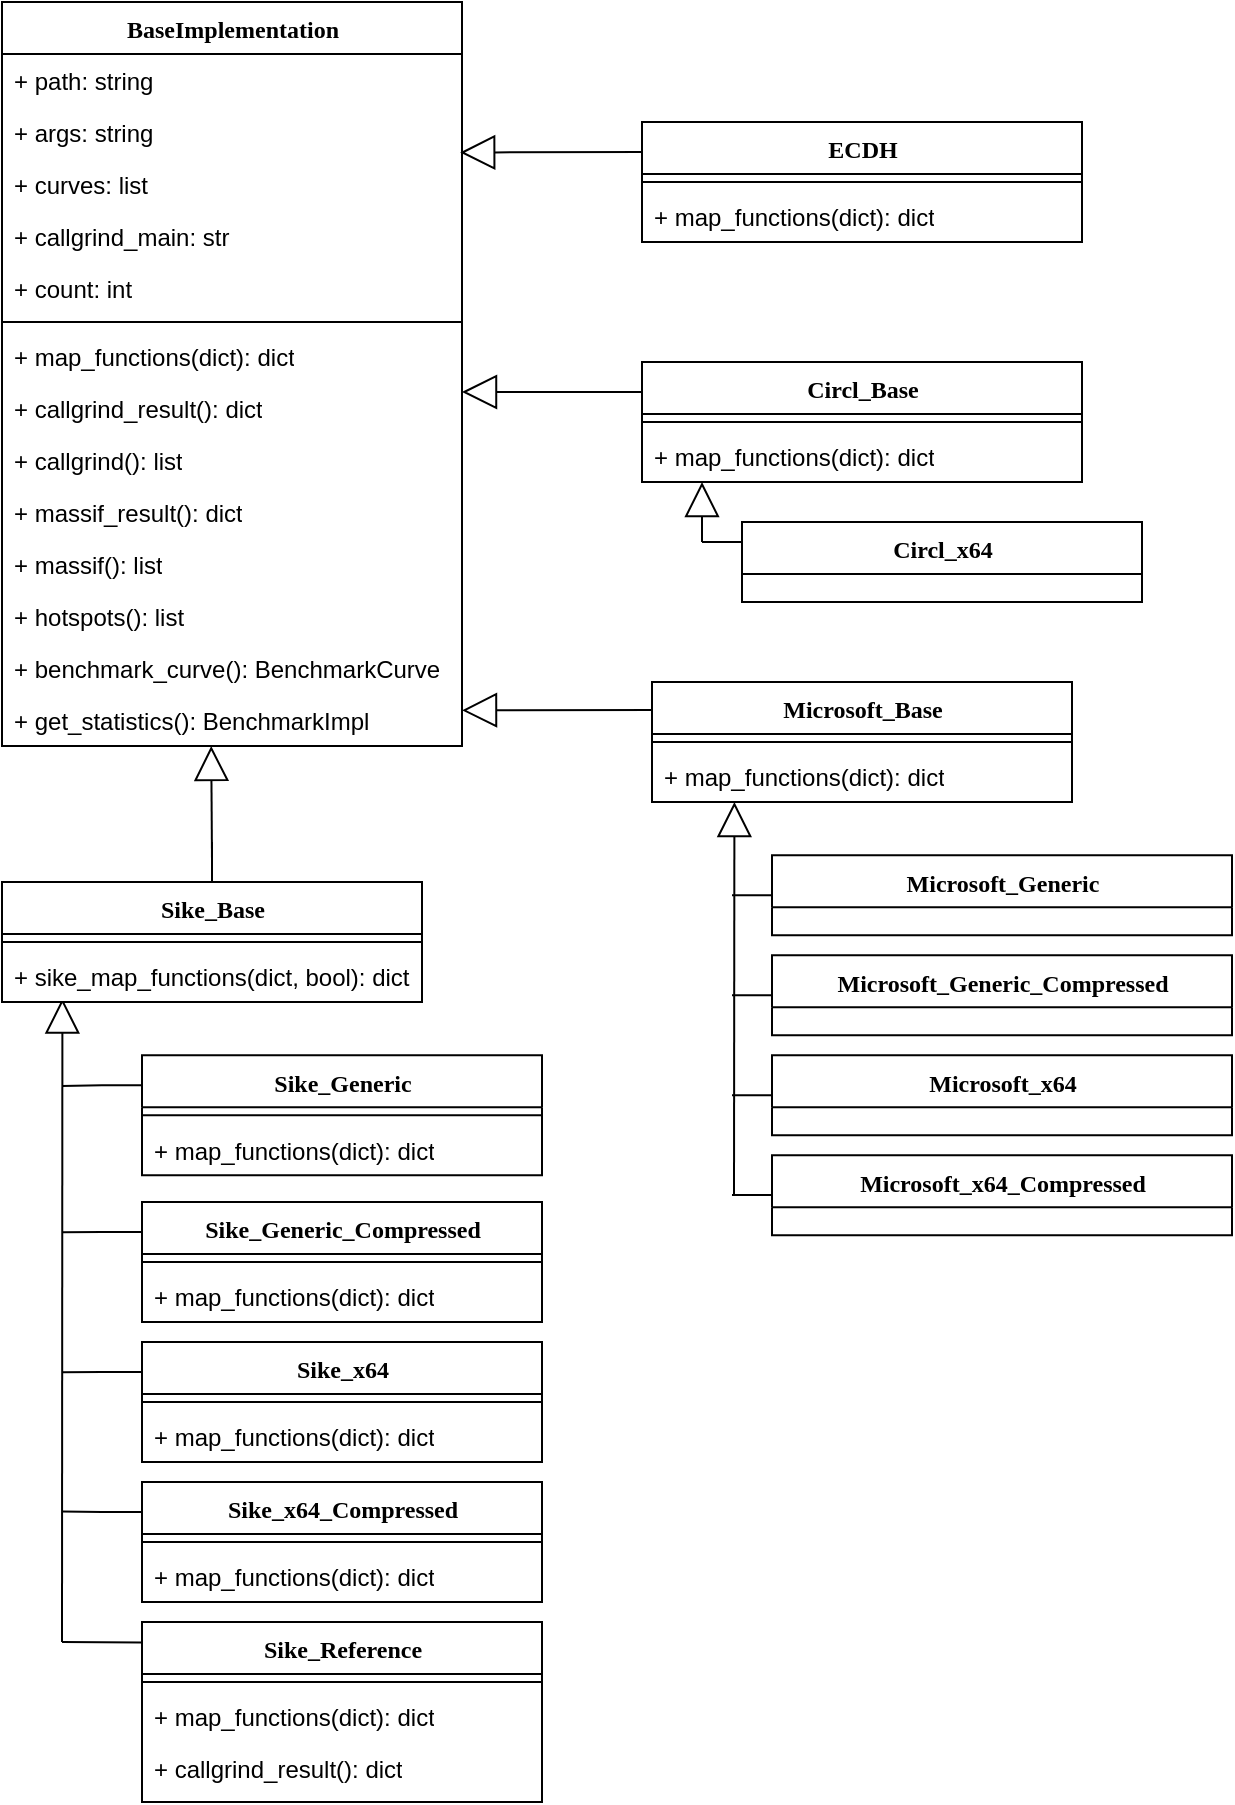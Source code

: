 <mxfile version="13.7.5"><diagram name="Page-1" id="9f46799a-70d6-7492-0946-bef42562c5a5"><mxGraphModel dx="1885" dy="1133" grid="1" gridSize="10" guides="1" tooltips="1" connect="1" arrows="1" fold="1" page="1" pageScale="1" pageWidth="1100" pageHeight="850" background="#ffffff" math="0" shadow="0" extFonts="Permanent Marker^https://fonts.googleapis.com/css?family=Permanent+Marker"><root><mxCell id="0"/><mxCell id="1" parent="0"/><mxCell id="nYRwLhp5gSE303dri_cN-49" style="edgeStyle=orthogonalEdgeStyle;rounded=0;orthogonalLoop=1;jettySize=auto;html=1;endArrow=none;endFill=0;endSize=15;" edge="1" parent="1" source="nYRwLhp5gSE303dri_cN-33"><mxGeometry relative="1" as="geometry"><mxPoint x="565" y="476.62" as="targetPoint"/></mxGeometry></mxCell><mxCell id="nYRwLhp5gSE303dri_cN-50" style="edgeStyle=orthogonalEdgeStyle;rounded=0;orthogonalLoop=1;jettySize=auto;html=1;endArrow=none;endFill=0;endSize=15;" edge="1" parent="1" source="nYRwLhp5gSE303dri_cN-36"><mxGeometry relative="1" as="geometry"><mxPoint x="565" y="526.62" as="targetPoint"/></mxGeometry></mxCell><mxCell id="nYRwLhp5gSE303dri_cN-51" style="edgeStyle=orthogonalEdgeStyle;rounded=0;orthogonalLoop=1;jettySize=auto;html=1;endArrow=none;endFill=0;endSize=15;" edge="1" parent="1" source="nYRwLhp5gSE303dri_cN-27"><mxGeometry relative="1" as="geometry"><mxPoint x="565" y="576.62" as="targetPoint"/></mxGeometry></mxCell><mxCell id="nYRwLhp5gSE303dri_cN-48" value="" style="endArrow=block;html=1;entryX=0.106;entryY=1.13;entryDx=0;entryDy=0;entryPerimeter=0;endFill=0;endSize=15;" edge="1" parent="1"><mxGeometry width="50" height="50" relative="1" as="geometry"><mxPoint x="566" y="626.62" as="sourcePoint"/><mxPoint x="566.2" y="430.0" as="targetPoint"/></mxGeometry></mxCell><mxCell id="nYRwLhp5gSE303dri_cN-54" style="edgeStyle=orthogonalEdgeStyle;rounded=0;orthogonalLoop=1;jettySize=auto;html=1;endArrow=none;endFill=0;endSize=15;" edge="1" parent="1"><mxGeometry relative="1" as="geometry"><mxPoint x="565" y="626.56" as="targetPoint"/><mxPoint x="585" y="626.56" as="sourcePoint"/></mxGeometry></mxCell><mxCell id="nYRwLhp5gSE303dri_cN-61" style="edgeStyle=orthogonalEdgeStyle;rounded=0;orthogonalLoop=1;jettySize=auto;html=1;exitX=0;exitY=0.25;exitDx=0;exitDy=0;endArrow=none;endFill=0;endSize=15;" edge="1" parent="1" source="78961159f06e98e8-82"><mxGeometry relative="1" as="geometry"><mxPoint x="230" y="572" as="targetPoint"/></mxGeometry></mxCell><mxCell id="nYRwLhp5gSE303dri_cN-63" style="edgeStyle=orthogonalEdgeStyle;rounded=0;orthogonalLoop=1;jettySize=auto;html=1;exitX=0;exitY=0.25;exitDx=0;exitDy=0;endArrow=none;endFill=0;endSize=15;" edge="1" parent="1" source="nYRwLhp5gSE303dri_cN-11"><mxGeometry relative="1" as="geometry"><mxPoint x="230" y="645.07" as="targetPoint"/></mxGeometry></mxCell><mxCell id="nYRwLhp5gSE303dri_cN-64" style="edgeStyle=orthogonalEdgeStyle;rounded=0;orthogonalLoop=1;jettySize=auto;html=1;exitX=0;exitY=0.25;exitDx=0;exitDy=0;endArrow=none;endFill=0;endSize=15;" edge="1" parent="1" source="nYRwLhp5gSE303dri_cN-14"><mxGeometry relative="1" as="geometry"><mxPoint x="230" y="715.07" as="targetPoint"/></mxGeometry></mxCell><mxCell id="nYRwLhp5gSE303dri_cN-67" style="edgeStyle=orthogonalEdgeStyle;rounded=0;orthogonalLoop=1;jettySize=auto;html=1;exitX=0;exitY=0.25;exitDx=0;exitDy=0;endArrow=none;endFill=0;endSize=15;" edge="1" parent="1" source="nYRwLhp5gSE303dri_cN-17"><mxGeometry relative="1" as="geometry"><mxPoint x="230" y="784.81" as="targetPoint"/></mxGeometry></mxCell><mxCell id="nYRwLhp5gSE303dri_cN-60" value="" style="endArrow=block;html=1;entryX=0.106;entryY=1.13;entryDx=0;entryDy=0;entryPerimeter=0;endFill=0;endSize=15;" edge="1" parent="1"><mxGeometry width="50" height="50" relative="1" as="geometry"><mxPoint x="230" y="850" as="sourcePoint"/><mxPoint x="230.2" y="528.31" as="targetPoint"/></mxGeometry></mxCell><mxCell id="nYRwLhp5gSE303dri_cN-68" style="edgeStyle=orthogonalEdgeStyle;rounded=0;orthogonalLoop=1;jettySize=auto;html=1;exitX=0;exitY=0.25;exitDx=0;exitDy=0;endArrow=none;endFill=0;endSize=15;" edge="1" parent="1"><mxGeometry relative="1" as="geometry"><mxPoint x="230" y="850.01" as="targetPoint"/><mxPoint x="270" y="850.2" as="sourcePoint"/><Array as="points"><mxPoint x="230" y="850.2"/></Array></mxGeometry></mxCell><mxCell id="nYRwLhp5gSE303dri_cN-70" style="edgeStyle=orthogonalEdgeStyle;rounded=0;orthogonalLoop=1;jettySize=auto;html=1;endArrow=none;endFill=0;endSize=15;" edge="1" parent="1" source="nYRwLhp5gSE303dri_cN-57"><mxGeometry relative="1" as="geometry"><mxPoint x="305" y="450" as="targetPoint"/></mxGeometry></mxCell><mxCell id="nYRwLhp5gSE303dri_cN-57" value="Sike_Base" style="swimlane;html=1;fontStyle=1;align=center;verticalAlign=top;childLayout=stackLayout;horizontal=1;startSize=26;horizontalStack=0;resizeParent=1;resizeLast=0;collapsible=1;marginBottom=0;swimlaneFillColor=#ffffff;rounded=0;shadow=0;comic=0;labelBackgroundColor=none;strokeWidth=1;fillColor=none;fontFamily=Verdana;fontSize=12" vertex="1" parent="1"><mxGeometry x="200" y="470" width="210" height="60" as="geometry"/></mxCell><mxCell id="nYRwLhp5gSE303dri_cN-58" value="" style="line;html=1;strokeWidth=1;fillColor=none;align=left;verticalAlign=middle;spacingTop=-1;spacingLeft=3;spacingRight=3;rotatable=0;labelPosition=right;points=[];portConstraint=eastwest;" vertex="1" parent="nYRwLhp5gSE303dri_cN-57"><mxGeometry y="26" width="210" height="8" as="geometry"/></mxCell><mxCell id="nYRwLhp5gSE303dri_cN-59" value="+ sike_map_functions(dict, bool): dict" style="text;html=1;strokeColor=none;fillColor=none;align=left;verticalAlign=top;spacingLeft=4;spacingRight=4;whiteSpace=wrap;overflow=hidden;rotatable=0;points=[[0,0.5],[1,0.5]];portConstraint=eastwest;" vertex="1" parent="nYRwLhp5gSE303dri_cN-57"><mxGeometry y="34" width="210" height="26" as="geometry"/></mxCell><mxCell id="78961159f06e98e8-82" value="Sike_Generic" style="swimlane;html=1;fontStyle=1;align=center;verticalAlign=top;childLayout=stackLayout;horizontal=1;startSize=26;horizontalStack=0;resizeParent=1;resizeLast=0;collapsible=1;marginBottom=0;swimlaneFillColor=#ffffff;rounded=0;shadow=0;comic=0;labelBackgroundColor=none;strokeWidth=1;fillColor=none;fontFamily=Verdana;fontSize=12" parent="1" vertex="1"><mxGeometry x="270" y="556.62" width="200" height="60" as="geometry"/></mxCell><mxCell id="78961159f06e98e8-90" value="" style="line;html=1;strokeWidth=1;fillColor=none;align=left;verticalAlign=middle;spacingTop=-1;spacingLeft=3;spacingRight=3;rotatable=0;labelPosition=right;points=[];portConstraint=eastwest;" parent="78961159f06e98e8-82" vertex="1"><mxGeometry y="26" width="200" height="8" as="geometry"/></mxCell><mxCell id="nYRwLhp5gSE303dri_cN-10" value="+ map_functions(dict): dict" style="text;html=1;strokeColor=none;fillColor=none;align=left;verticalAlign=top;spacingLeft=4;spacingRight=4;whiteSpace=wrap;overflow=hidden;rotatable=0;points=[[0,0.5],[1,0.5]];portConstraint=eastwest;" vertex="1" parent="78961159f06e98e8-82"><mxGeometry y="34" width="200" height="26" as="geometry"/></mxCell><mxCell id="nYRwLhp5gSE303dri_cN-11" value="Sike_Generic_Compressed" style="swimlane;html=1;fontStyle=1;align=center;verticalAlign=top;childLayout=stackLayout;horizontal=1;startSize=26;horizontalStack=0;resizeParent=1;resizeLast=0;collapsible=1;marginBottom=0;swimlaneFillColor=#ffffff;rounded=0;shadow=0;comic=0;labelBackgroundColor=none;strokeWidth=1;fillColor=none;fontFamily=Verdana;fontSize=12" vertex="1" parent="1"><mxGeometry x="270" y="630" width="200" height="60" as="geometry"/></mxCell><mxCell id="nYRwLhp5gSE303dri_cN-12" value="" style="line;html=1;strokeWidth=1;fillColor=none;align=left;verticalAlign=middle;spacingTop=-1;spacingLeft=3;spacingRight=3;rotatable=0;labelPosition=right;points=[];portConstraint=eastwest;" vertex="1" parent="nYRwLhp5gSE303dri_cN-11"><mxGeometry y="26" width="200" height="8" as="geometry"/></mxCell><mxCell id="nYRwLhp5gSE303dri_cN-13" value="+ map_functions(dict): dict" style="text;html=1;strokeColor=none;fillColor=none;align=left;verticalAlign=top;spacingLeft=4;spacingRight=4;whiteSpace=wrap;overflow=hidden;rotatable=0;points=[[0,0.5],[1,0.5]];portConstraint=eastwest;" vertex="1" parent="nYRwLhp5gSE303dri_cN-11"><mxGeometry y="34" width="200" height="26" as="geometry"/></mxCell><mxCell id="nYRwLhp5gSE303dri_cN-14" value="Sike_x64" style="swimlane;html=1;fontStyle=1;align=center;verticalAlign=top;childLayout=stackLayout;horizontal=1;startSize=26;horizontalStack=0;resizeParent=1;resizeLast=0;collapsible=1;marginBottom=0;swimlaneFillColor=#ffffff;rounded=0;shadow=0;comic=0;labelBackgroundColor=none;strokeWidth=1;fillColor=none;fontFamily=Verdana;fontSize=12" vertex="1" parent="1"><mxGeometry x="270" y="700" width="200" height="60" as="geometry"/></mxCell><mxCell id="nYRwLhp5gSE303dri_cN-15" value="" style="line;html=1;strokeWidth=1;fillColor=none;align=left;verticalAlign=middle;spacingTop=-1;spacingLeft=3;spacingRight=3;rotatable=0;labelPosition=right;points=[];portConstraint=eastwest;" vertex="1" parent="nYRwLhp5gSE303dri_cN-14"><mxGeometry y="26" width="200" height="8" as="geometry"/></mxCell><mxCell id="nYRwLhp5gSE303dri_cN-16" value="+ map_functions(dict): dict" style="text;html=1;strokeColor=none;fillColor=none;align=left;verticalAlign=top;spacingLeft=4;spacingRight=4;whiteSpace=wrap;overflow=hidden;rotatable=0;points=[[0,0.5],[1,0.5]];portConstraint=eastwest;" vertex="1" parent="nYRwLhp5gSE303dri_cN-14"><mxGeometry y="34" width="200" height="26" as="geometry"/></mxCell><mxCell id="nYRwLhp5gSE303dri_cN-17" value="Sike_x64_Compressed" style="swimlane;html=1;fontStyle=1;align=center;verticalAlign=top;childLayout=stackLayout;horizontal=1;startSize=26;horizontalStack=0;resizeParent=1;resizeLast=0;collapsible=1;marginBottom=0;swimlaneFillColor=#ffffff;rounded=0;shadow=0;comic=0;labelBackgroundColor=none;strokeWidth=1;fillColor=none;fontFamily=Verdana;fontSize=12" vertex="1" parent="1"><mxGeometry x="270" y="770" width="200" height="60" as="geometry"/></mxCell><mxCell id="nYRwLhp5gSE303dri_cN-18" value="" style="line;html=1;strokeWidth=1;fillColor=none;align=left;verticalAlign=middle;spacingTop=-1;spacingLeft=3;spacingRight=3;rotatable=0;labelPosition=right;points=[];portConstraint=eastwest;" vertex="1" parent="nYRwLhp5gSE303dri_cN-17"><mxGeometry y="26" width="200" height="8" as="geometry"/></mxCell><mxCell id="nYRwLhp5gSE303dri_cN-19" value="+ map_functions(dict): dict" style="text;html=1;strokeColor=none;fillColor=none;align=left;verticalAlign=top;spacingLeft=4;spacingRight=4;whiteSpace=wrap;overflow=hidden;rotatable=0;points=[[0,0.5],[1,0.5]];portConstraint=eastwest;" vertex="1" parent="nYRwLhp5gSE303dri_cN-17"><mxGeometry y="34" width="200" height="26" as="geometry"/></mxCell><mxCell id="nYRwLhp5gSE303dri_cN-20" value="Sike_Reference" style="swimlane;html=1;fontStyle=1;align=center;verticalAlign=top;childLayout=stackLayout;horizontal=1;startSize=26;horizontalStack=0;resizeParent=1;resizeLast=0;collapsible=1;marginBottom=0;swimlaneFillColor=#ffffff;rounded=0;shadow=0;comic=0;labelBackgroundColor=none;strokeWidth=1;fillColor=none;fontFamily=Verdana;fontSize=12" vertex="1" parent="1"><mxGeometry x="270" y="840" width="200" height="90" as="geometry"><mxRectangle x="190" y="810" width="140" height="26" as="alternateBounds"/></mxGeometry></mxCell><mxCell id="nYRwLhp5gSE303dri_cN-21" value="" style="line;html=1;strokeWidth=1;fillColor=none;align=left;verticalAlign=middle;spacingTop=-1;spacingLeft=3;spacingRight=3;rotatable=0;labelPosition=right;points=[];portConstraint=eastwest;" vertex="1" parent="nYRwLhp5gSE303dri_cN-20"><mxGeometry y="26" width="200" height="8" as="geometry"/></mxCell><mxCell id="nYRwLhp5gSE303dri_cN-22" value="+ map_functions(dict): dict" style="text;html=1;strokeColor=none;fillColor=none;align=left;verticalAlign=top;spacingLeft=4;spacingRight=4;whiteSpace=wrap;overflow=hidden;rotatable=0;points=[[0,0.5],[1,0.5]];portConstraint=eastwest;" vertex="1" parent="nYRwLhp5gSE303dri_cN-20"><mxGeometry y="34" width="200" height="26" as="geometry"/></mxCell><mxCell id="nYRwLhp5gSE303dri_cN-23" value="+ callgrind_result(): dict" style="text;html=1;strokeColor=none;fillColor=none;align=left;verticalAlign=top;spacingLeft=4;spacingRight=4;whiteSpace=wrap;overflow=hidden;rotatable=0;points=[[0,0.5],[1,0.5]];portConstraint=eastwest;" vertex="1" parent="nYRwLhp5gSE303dri_cN-20"><mxGeometry y="60" width="200" height="26" as="geometry"/></mxCell><mxCell id="78961159f06e98e8-30" value="BaseImplementation" style="swimlane;html=1;fontStyle=1;align=center;verticalAlign=top;childLayout=stackLayout;horizontal=1;startSize=26;horizontalStack=0;resizeParent=1;resizeLast=0;collapsible=1;marginBottom=0;swimlaneFillColor=#ffffff;rounded=0;shadow=0;comic=0;labelBackgroundColor=none;strokeWidth=1;fillColor=none;fontFamily=Verdana;fontSize=12" parent="1" vertex="1"><mxGeometry x="200" y="30" width="230" height="372" as="geometry"><mxRectangle x="430" y="83" width="170" height="26" as="alternateBounds"/></mxGeometry></mxCell><mxCell id="78961159f06e98e8-31" value="+ path: string" style="text;html=1;strokeColor=none;fillColor=none;align=left;verticalAlign=top;spacingLeft=4;spacingRight=4;whiteSpace=wrap;overflow=hidden;rotatable=0;points=[[0,0.5],[1,0.5]];portConstraint=eastwest;" parent="78961159f06e98e8-30" vertex="1"><mxGeometry y="26" width="230" height="26" as="geometry"/></mxCell><mxCell id="78961159f06e98e8-32" value="+ args: string" style="text;html=1;strokeColor=none;fillColor=none;align=left;verticalAlign=top;spacingLeft=4;spacingRight=4;whiteSpace=wrap;overflow=hidden;rotatable=0;points=[[0,0.5],[1,0.5]];portConstraint=eastwest;" parent="78961159f06e98e8-30" vertex="1"><mxGeometry y="52" width="230" height="26" as="geometry"/></mxCell><mxCell id="78961159f06e98e8-33" value="+ curves: list" style="text;html=1;strokeColor=none;fillColor=none;align=left;verticalAlign=top;spacingLeft=4;spacingRight=4;whiteSpace=wrap;overflow=hidden;rotatable=0;points=[[0,0.5],[1,0.5]];portConstraint=eastwest;" parent="78961159f06e98e8-30" vertex="1"><mxGeometry y="78" width="230" height="26" as="geometry"/></mxCell><mxCell id="78961159f06e98e8-34" value="+ callgrind_main: str" style="text;html=1;strokeColor=none;fillColor=none;align=left;verticalAlign=top;spacingLeft=4;spacingRight=4;whiteSpace=wrap;overflow=hidden;rotatable=0;points=[[0,0.5],[1,0.5]];portConstraint=eastwest;" parent="78961159f06e98e8-30" vertex="1"><mxGeometry y="104" width="230" height="26" as="geometry"/></mxCell><mxCell id="78961159f06e98e8-36" value="+ count: int" style="text;html=1;strokeColor=none;fillColor=none;align=left;verticalAlign=top;spacingLeft=4;spacingRight=4;whiteSpace=wrap;overflow=hidden;rotatable=0;points=[[0,0.5],[1,0.5]];portConstraint=eastwest;" parent="78961159f06e98e8-30" vertex="1"><mxGeometry y="130" width="230" height="26" as="geometry"/></mxCell><mxCell id="78961159f06e98e8-38" value="" style="line;html=1;strokeWidth=1;fillColor=none;align=left;verticalAlign=middle;spacingTop=-1;spacingLeft=3;spacingRight=3;rotatable=0;labelPosition=right;points=[];portConstraint=eastwest;" parent="78961159f06e98e8-30" vertex="1"><mxGeometry y="156" width="230" height="8" as="geometry"/></mxCell><mxCell id="78961159f06e98e8-39" value="+ map_functions(dict): dict" style="text;html=1;strokeColor=none;fillColor=none;align=left;verticalAlign=top;spacingLeft=4;spacingRight=4;whiteSpace=wrap;overflow=hidden;rotatable=0;points=[[0,0.5],[1,0.5]];portConstraint=eastwest;" parent="78961159f06e98e8-30" vertex="1"><mxGeometry y="164" width="230" height="26" as="geometry"/></mxCell><mxCell id="78961159f06e98e8-40" value="+ callgrind_result(): dict" style="text;html=1;strokeColor=none;fillColor=none;align=left;verticalAlign=top;spacingLeft=4;spacingRight=4;whiteSpace=wrap;overflow=hidden;rotatable=0;points=[[0,0.5],[1,0.5]];portConstraint=eastwest;" parent="78961159f06e98e8-30" vertex="1"><mxGeometry y="190" width="230" height="26" as="geometry"/></mxCell><mxCell id="78961159f06e98e8-42" value="+ callgrind(): list" style="text;html=1;strokeColor=none;fillColor=none;align=left;verticalAlign=top;spacingLeft=4;spacingRight=4;whiteSpace=wrap;overflow=hidden;rotatable=0;points=[[0,0.5],[1,0.5]];portConstraint=eastwest;" parent="78961159f06e98e8-30" vertex="1"><mxGeometry y="216" width="230" height="26" as="geometry"/></mxCell><mxCell id="nYRwLhp5gSE303dri_cN-1" value="+ massif_result(): dict" style="text;html=1;strokeColor=none;fillColor=none;align=left;verticalAlign=top;spacingLeft=4;spacingRight=4;whiteSpace=wrap;overflow=hidden;rotatable=0;points=[[0,0.5],[1,0.5]];portConstraint=eastwest;" vertex="1" parent="78961159f06e98e8-30"><mxGeometry y="242" width="230" height="26" as="geometry"/></mxCell><mxCell id="nYRwLhp5gSE303dri_cN-2" value="+ massif(): list" style="text;html=1;strokeColor=none;fillColor=none;align=left;verticalAlign=top;spacingLeft=4;spacingRight=4;whiteSpace=wrap;overflow=hidden;rotatable=0;points=[[0,0.5],[1,0.5]];portConstraint=eastwest;" vertex="1" parent="78961159f06e98e8-30"><mxGeometry y="268" width="230" height="26" as="geometry"/></mxCell><mxCell id="nYRwLhp5gSE303dri_cN-3" value="+ hotspots(): list" style="text;html=1;strokeColor=none;fillColor=none;align=left;verticalAlign=top;spacingLeft=4;spacingRight=4;whiteSpace=wrap;overflow=hidden;rotatable=0;points=[[0,0.5],[1,0.5]];portConstraint=eastwest;" vertex="1" parent="78961159f06e98e8-30"><mxGeometry y="294" width="230" height="26" as="geometry"/></mxCell><mxCell id="nYRwLhp5gSE303dri_cN-4" value="+ benchmark_curve(): BenchmarkCurve" style="text;html=1;strokeColor=none;fillColor=none;align=left;verticalAlign=top;spacingLeft=4;spacingRight=4;whiteSpace=wrap;overflow=hidden;rotatable=0;points=[[0,0.5],[1,0.5]];portConstraint=eastwest;" vertex="1" parent="78961159f06e98e8-30"><mxGeometry y="320" width="230" height="26" as="geometry"/></mxCell><mxCell id="nYRwLhp5gSE303dri_cN-8" value="+ get_statistics(): BenchmarkImpl" style="text;html=1;strokeColor=none;fillColor=none;align=left;verticalAlign=top;spacingLeft=4;spacingRight=4;whiteSpace=wrap;overflow=hidden;rotatable=0;points=[[0,0.5],[1,0.5]];portConstraint=eastwest;" vertex="1" parent="78961159f06e98e8-30"><mxGeometry y="346" width="230" height="26" as="geometry"/></mxCell><mxCell id="nYRwLhp5gSE303dri_cN-69" value="" style="endArrow=block;html=1;entryX=0.106;entryY=1.13;entryDx=0;entryDy=0;entryPerimeter=0;endFill=0;endSize=15;" edge="1" parent="1"><mxGeometry width="50" height="50" relative="1" as="geometry"><mxPoint x="305" y="460" as="sourcePoint"/><mxPoint x="304.61" y="402" as="targetPoint"/></mxGeometry></mxCell><mxCell id="nYRwLhp5gSE303dri_cN-75" value="" style="endArrow=block;html=1;entryX=0.106;entryY=1.13;entryDx=0;entryDy=0;entryPerimeter=0;endFill=0;endSize=15;" edge="1" parent="1"><mxGeometry width="50" height="50" relative="1" as="geometry"><mxPoint x="550" y="300" as="sourcePoint"/><mxPoint x="550.0" y="270" as="targetPoint"/></mxGeometry></mxCell><mxCell id="nYRwLhp5gSE303dri_cN-76" value="" style="endArrow=block;html=1;entryX=1;entryY=0.423;entryDx=0;entryDy=0;entryPerimeter=0;endFill=0;endSize=15;exitX=0;exitY=0.25;exitDx=0;exitDy=0;" edge="1" parent="1" source="nYRwLhp5gSE303dri_cN-39"><mxGeometry width="50" height="50" relative="1" as="geometry"><mxPoint x="469.81" y="255" as="sourcePoint"/><mxPoint x="430" y="224.998" as="targetPoint"/></mxGeometry></mxCell><mxCell id="nYRwLhp5gSE303dri_cN-77" value="" style="endArrow=block;html=1;entryX=0.996;entryY=0.041;entryDx=0;entryDy=0;entryPerimeter=0;endFill=0;endSize=15;exitX=0;exitY=0.25;exitDx=0;exitDy=0;" edge="1" parent="1" source="nYRwLhp5gSE303dri_cN-45"><mxGeometry width="50" height="50" relative="1" as="geometry"><mxPoint x="440" y="135" as="sourcePoint"/><mxPoint x="429.08" y="105.252" as="targetPoint"/></mxGeometry></mxCell><mxCell id="nYRwLhp5gSE303dri_cN-79" value="" style="endArrow=none;html=1;entryX=0;entryY=0.25;entryDx=0;entryDy=0;" edge="1" parent="1" target="nYRwLhp5gSE303dri_cN-42"><mxGeometry width="50" height="50" relative="1" as="geometry"><mxPoint x="550" y="300" as="sourcePoint"/><mxPoint x="500" y="410" as="targetPoint"/></mxGeometry></mxCell><mxCell id="nYRwLhp5gSE303dri_cN-45" value="ECDH" style="swimlane;html=1;fontStyle=1;align=center;verticalAlign=top;childLayout=stackLayout;horizontal=1;startSize=26;horizontalStack=0;resizeParent=1;resizeLast=0;collapsible=1;marginBottom=0;swimlaneFillColor=#ffffff;rounded=0;shadow=0;comic=0;labelBackgroundColor=none;strokeWidth=1;fillColor=none;fontFamily=Verdana;fontSize=12" vertex="1" parent="1"><mxGeometry x="520" y="90" width="220" height="60" as="geometry"/></mxCell><mxCell id="nYRwLhp5gSE303dri_cN-46" value="" style="line;html=1;strokeWidth=1;fillColor=none;align=left;verticalAlign=middle;spacingTop=-1;spacingLeft=3;spacingRight=3;rotatable=0;labelPosition=right;points=[];portConstraint=eastwest;" vertex="1" parent="nYRwLhp5gSE303dri_cN-45"><mxGeometry y="26" width="220" height="8" as="geometry"/></mxCell><mxCell id="nYRwLhp5gSE303dri_cN-47" value="+ map_functions(dict): dict" style="text;html=1;strokeColor=none;fillColor=none;align=left;verticalAlign=top;spacingLeft=4;spacingRight=4;whiteSpace=wrap;overflow=hidden;rotatable=0;points=[[0,0.5],[1,0.5]];portConstraint=eastwest;" vertex="1" parent="nYRwLhp5gSE303dri_cN-45"><mxGeometry y="34" width="220" height="26" as="geometry"/></mxCell><mxCell id="nYRwLhp5gSE303dri_cN-39" value="Circl_Base" style="swimlane;html=1;fontStyle=1;align=center;verticalAlign=top;childLayout=stackLayout;horizontal=1;startSize=26;horizontalStack=0;resizeParent=1;resizeLast=0;collapsible=1;marginBottom=0;swimlaneFillColor=#ffffff;rounded=0;shadow=0;comic=0;labelBackgroundColor=none;strokeWidth=1;fillColor=none;fontFamily=Verdana;fontSize=12" vertex="1" parent="1"><mxGeometry x="520" y="210" width="220" height="60" as="geometry"/></mxCell><mxCell id="nYRwLhp5gSE303dri_cN-40" value="" style="line;html=1;strokeWidth=1;fillColor=none;align=left;verticalAlign=middle;spacingTop=-1;spacingLeft=3;spacingRight=3;rotatable=0;labelPosition=right;points=[];portConstraint=eastwest;" vertex="1" parent="nYRwLhp5gSE303dri_cN-39"><mxGeometry y="26" width="220" height="8" as="geometry"/></mxCell><mxCell id="nYRwLhp5gSE303dri_cN-41" value="+ map_functions(dict): dict" style="text;html=1;strokeColor=none;fillColor=none;align=left;verticalAlign=top;spacingLeft=4;spacingRight=4;whiteSpace=wrap;overflow=hidden;rotatable=0;points=[[0,0.5],[1,0.5]];portConstraint=eastwest;" vertex="1" parent="nYRwLhp5gSE303dri_cN-39"><mxGeometry y="34" width="220" height="26" as="geometry"/></mxCell><mxCell id="nYRwLhp5gSE303dri_cN-42" value="Circl_x64" style="swimlane;html=1;fontStyle=1;align=center;verticalAlign=top;childLayout=stackLayout;horizontal=1;startSize=26;horizontalStack=0;resizeParent=1;resizeLast=0;collapsible=1;marginBottom=0;swimlaneFillColor=#ffffff;rounded=0;shadow=0;comic=0;labelBackgroundColor=none;strokeWidth=1;fillColor=none;fontFamily=Verdana;fontSize=12" vertex="1" parent="1"><mxGeometry x="570" y="290" width="200" height="40" as="geometry"/></mxCell><mxCell id="nYRwLhp5gSE303dri_cN-24" value="Microsoft_Base" style="swimlane;html=1;fontStyle=1;align=center;verticalAlign=top;childLayout=stackLayout;horizontal=1;startSize=26;horizontalStack=0;resizeParent=1;resizeLast=0;collapsible=1;marginBottom=0;swimlaneFillColor=#ffffff;rounded=0;shadow=0;comic=0;labelBackgroundColor=none;strokeWidth=1;fillColor=none;fontFamily=Verdana;fontSize=12" vertex="1" parent="1"><mxGeometry x="525" y="370" width="210" height="60" as="geometry"/></mxCell><mxCell id="nYRwLhp5gSE303dri_cN-25" value="" style="line;html=1;strokeWidth=1;fillColor=none;align=left;verticalAlign=middle;spacingTop=-1;spacingLeft=3;spacingRight=3;rotatable=0;labelPosition=right;points=[];portConstraint=eastwest;" vertex="1" parent="nYRwLhp5gSE303dri_cN-24"><mxGeometry y="26" width="210" height="8" as="geometry"/></mxCell><mxCell id="nYRwLhp5gSE303dri_cN-26" value="+ map_functions(dict): dict" style="text;html=1;strokeColor=none;fillColor=none;align=left;verticalAlign=top;spacingLeft=4;spacingRight=4;whiteSpace=wrap;overflow=hidden;rotatable=0;points=[[0,0.5],[1,0.5]];portConstraint=eastwest;" vertex="1" parent="nYRwLhp5gSE303dri_cN-24"><mxGeometry y="34" width="210" height="26" as="geometry"/></mxCell><mxCell id="nYRwLhp5gSE303dri_cN-33" value="&lt;div&gt;Microsoft_Generic&lt;/div&gt;&lt;div&gt;&lt;br&gt;&lt;/div&gt;" style="swimlane;html=1;fontStyle=1;align=center;verticalAlign=top;childLayout=stackLayout;horizontal=1;startSize=26;horizontalStack=0;resizeParent=1;resizeLast=0;collapsible=1;marginBottom=0;swimlaneFillColor=#ffffff;rounded=0;shadow=0;comic=0;labelBackgroundColor=none;strokeWidth=1;fillColor=none;fontFamily=Verdana;fontSize=12" vertex="1" parent="1"><mxGeometry x="585" y="456.62" width="230" height="40" as="geometry"/></mxCell><mxCell id="nYRwLhp5gSE303dri_cN-36" value="&lt;div&gt;Microsoft_Generic_Compressed&lt;/div&gt;" style="swimlane;html=1;fontStyle=1;align=center;verticalAlign=top;childLayout=stackLayout;horizontal=1;startSize=26;horizontalStack=0;resizeParent=1;resizeLast=0;collapsible=1;marginBottom=0;swimlaneFillColor=#ffffff;rounded=0;shadow=0;comic=0;labelBackgroundColor=none;strokeWidth=1;fillColor=none;fontFamily=Verdana;fontSize=12" vertex="1" parent="1"><mxGeometry x="585" y="506.62" width="230" height="40" as="geometry"/></mxCell><mxCell id="nYRwLhp5gSE303dri_cN-27" value="&lt;div&gt;Microsoft_x64&lt;/div&gt;&lt;div&gt;&lt;br&gt;&lt;/div&gt;" style="swimlane;html=1;fontStyle=1;align=center;verticalAlign=top;childLayout=stackLayout;horizontal=1;startSize=26;horizontalStack=0;resizeParent=1;resizeLast=0;collapsible=1;marginBottom=0;swimlaneFillColor=#ffffff;rounded=0;shadow=0;comic=0;labelBackgroundColor=none;strokeWidth=1;fillColor=none;fontFamily=Verdana;fontSize=12" vertex="1" parent="1"><mxGeometry x="585" y="556.62" width="230" height="40" as="geometry"/></mxCell><mxCell id="nYRwLhp5gSE303dri_cN-30" value="Microsoft_x64_Compressed" style="swimlane;html=1;fontStyle=1;align=center;verticalAlign=top;childLayout=stackLayout;horizontal=1;startSize=26;horizontalStack=0;resizeParent=1;resizeLast=0;collapsible=1;marginBottom=0;swimlaneFillColor=#ffffff;rounded=0;shadow=0;comic=0;labelBackgroundColor=none;strokeWidth=1;fillColor=none;fontFamily=Verdana;fontSize=12" vertex="1" parent="1"><mxGeometry x="585" y="606.62" width="230" height="40" as="geometry"/></mxCell><mxCell id="nYRwLhp5gSE303dri_cN-80" value="" style="endArrow=block;html=1;entryX=1;entryY=0.313;entryDx=0;entryDy=0;entryPerimeter=0;endFill=0;endSize=15;exitX=0;exitY=0.25;exitDx=0;exitDy=0;" edge="1" parent="1" target="nYRwLhp5gSE303dri_cN-8"><mxGeometry width="50" height="50" relative="1" as="geometry"><mxPoint x="525" y="384" as="sourcePoint"/><mxPoint x="435" y="383.998" as="targetPoint"/></mxGeometry></mxCell></root></mxGraphModel></diagram></mxfile>